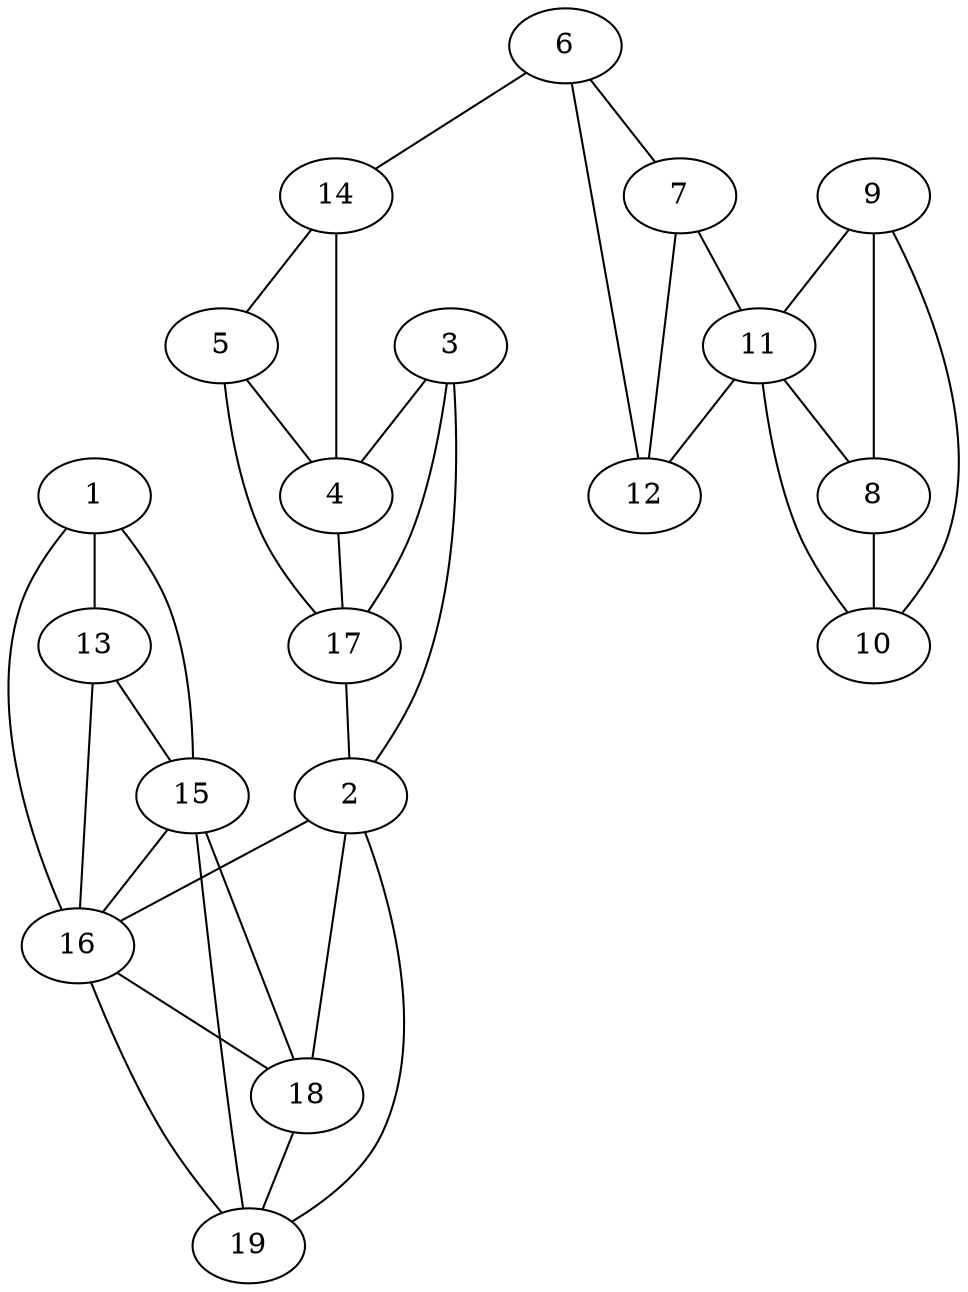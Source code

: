 graph pdb1dae {
	1	 [aaLength=14,
		sequence=KTVASCALLQAAKA,
		type=0];
	13	 [aaLength=7,
		sequence=KRYFVTG,
		type=1];
	1 -- 13	 [distance0="13.0",
		frequency=1,
		type0=1];
	15	 [aaLength=4,
		sequence=TAGY,
		type=1];
	1 -- 15	 [distance0="18.0",
		frequency=1,
		type0=2];
	16	 [aaLength=3,
		sequence=VAS,
		type=1];
	1 -- 16	 [distance0="24.0",
		frequency=1,
		type0=3];
	2	 [aaLength=9,
		sequence=SDALALQRN,
		type=0];
	2 -- 16	 [distance0="14.0",
		frequency=1,
		type0=3];
	18	 [aaLength=3,
		sequence=EKT,
		type=1];
	2 -- 18	 [distance0="9.0",
		frequency=1,
		type0=2];
	19	 [aaLength=3,
		sequence=GLR,
		type=1];
	2 -- 19	 [distance0="4.0",
		frequency=1,
		type0=1];
	3	 [aaLength=4,
		sequence=YATV,
		type=0];
	3 -- 2	 [distance0="15.0",
		frequency=1,
		type0=3];
	4	 [aaLength=8,
		sequence=PHIISAQE,
		type=0];
	3 -- 4	 [distance0="14.0",
		frequency=1,
		type0=2];
	17	 [aaLength=3,
		sequence=YTF,
		type=1];
	3 -- 17	 [distance0="6.0",
		distance1="0.0",
		frequency=2,
		type0=1,
		type1=4];
	4 -- 17	 [distance0="8.0",
		frequency=1,
		type0=1];
	5	 [aaLength=13,
		sequence=SLVMSAGLRALEQ,
		type=0];
	5 -- 4	 [distance0="13.0",
		frequency=1,
		type0=1];
	5 -- 17	 [distance0="21.0",
		frequency=1,
		type0=3];
	6	 [aaLength=8,
		sequence=FADWVTQE,
		type=0];
	14	 [aaLength=5,
		sequence=WVLVE,
		type=1];
	6 -- 14	 [distance0="19.0",
		frequency=1,
		type0=2];
	7	 [aaLength=14,
		sequence=CINHAMLTAQVIQH,
		type=0];
	6 -- 7	 [distance0="21.0",
		frequency=1,
		type0=3];
	12	 [aaLength=7,
		sequence=PVILVVG,
		type=1];
	6 -- 12	 [distance0="10.0",
		distance1="0.0",
		frequency=2,
		type0=1,
		type1=4];
	11	 [aaLength=7,
		sequence=LAGWVAN,
		type=1];
	7 -- 11	 [distance0="18.0",
		distance1="0.0",
		frequency=2,
		type0=2,
		type1=4];
	7 -- 12	 [distance0="11.0",
		frequency=1,
		type0=1];
	8	 [aaLength=11,
		sequence=HAEYMTTLTRM,
		type=0];
	10	 [aaLength=5,
		sequence=LLGEI,
		type=1];
	8 -- 10	 [distance0="15.0",
		distance1="0.0",
		frequency=2,
		type0=1,
		type1=4];
	9	 [aaLength=3,
		sequence=GKY,
		type=0];
	9 -- 8	 [distance0="32.0",
		frequency=1,
		type0=2];
	9 -- 11	 [distance0="47.0",
		frequency=1,
		type0=3];
	9 -- 10	 [distance0="17.0",
		frequency=1,
		type0=1];
	10 -- 11	 [distance0="30.0",
		frequency=1,
		type0=3];
	11 -- 8	 [distance0="15.0",
		distance1="0.0",
		frequency=2,
		type0=1,
		type1=4];
	11 -- 12	 [distance0="29.0",
		frequency=1,
		type0=3];
	13 -- 15	 [distance0="31.0",
		distance1="0.0",
		frequency=2,
		type0=2,
		type1=4];
	13 -- 16	 [distance0="37.0",
		frequency=1,
		type0=3];
	14 -- 4	 [distance0="29.0",
		frequency=1,
		type0=3];
	14 -- 5	 [distance0="16.0",
		frequency=1,
		type0=1];
	15 -- 16	 [distance0="6.0",
		distance1="0.0",
		frequency=2,
		type0=1,
		type1=4];
	15 -- 18	 [distance0="11.0",
		frequency=1,
		type0=2];
	15 -- 19	 [distance0="16.0",
		frequency=1,
		type0=3];
	16 -- 18	 [distance0="5.0",
		distance1="0.0",
		frequency=2,
		type0=1,
		type1=4];
	16 -- 19	 [distance0="10.0",
		frequency=1,
		type0=3];
	17 -- 2	 [distance0="21.0",
		frequency=1,
		type0=3];
	18 -- 19	 [distance0="5.0",
		distance1="0.0",
		frequency=2,
		type0=2,
		type1=4];
}
